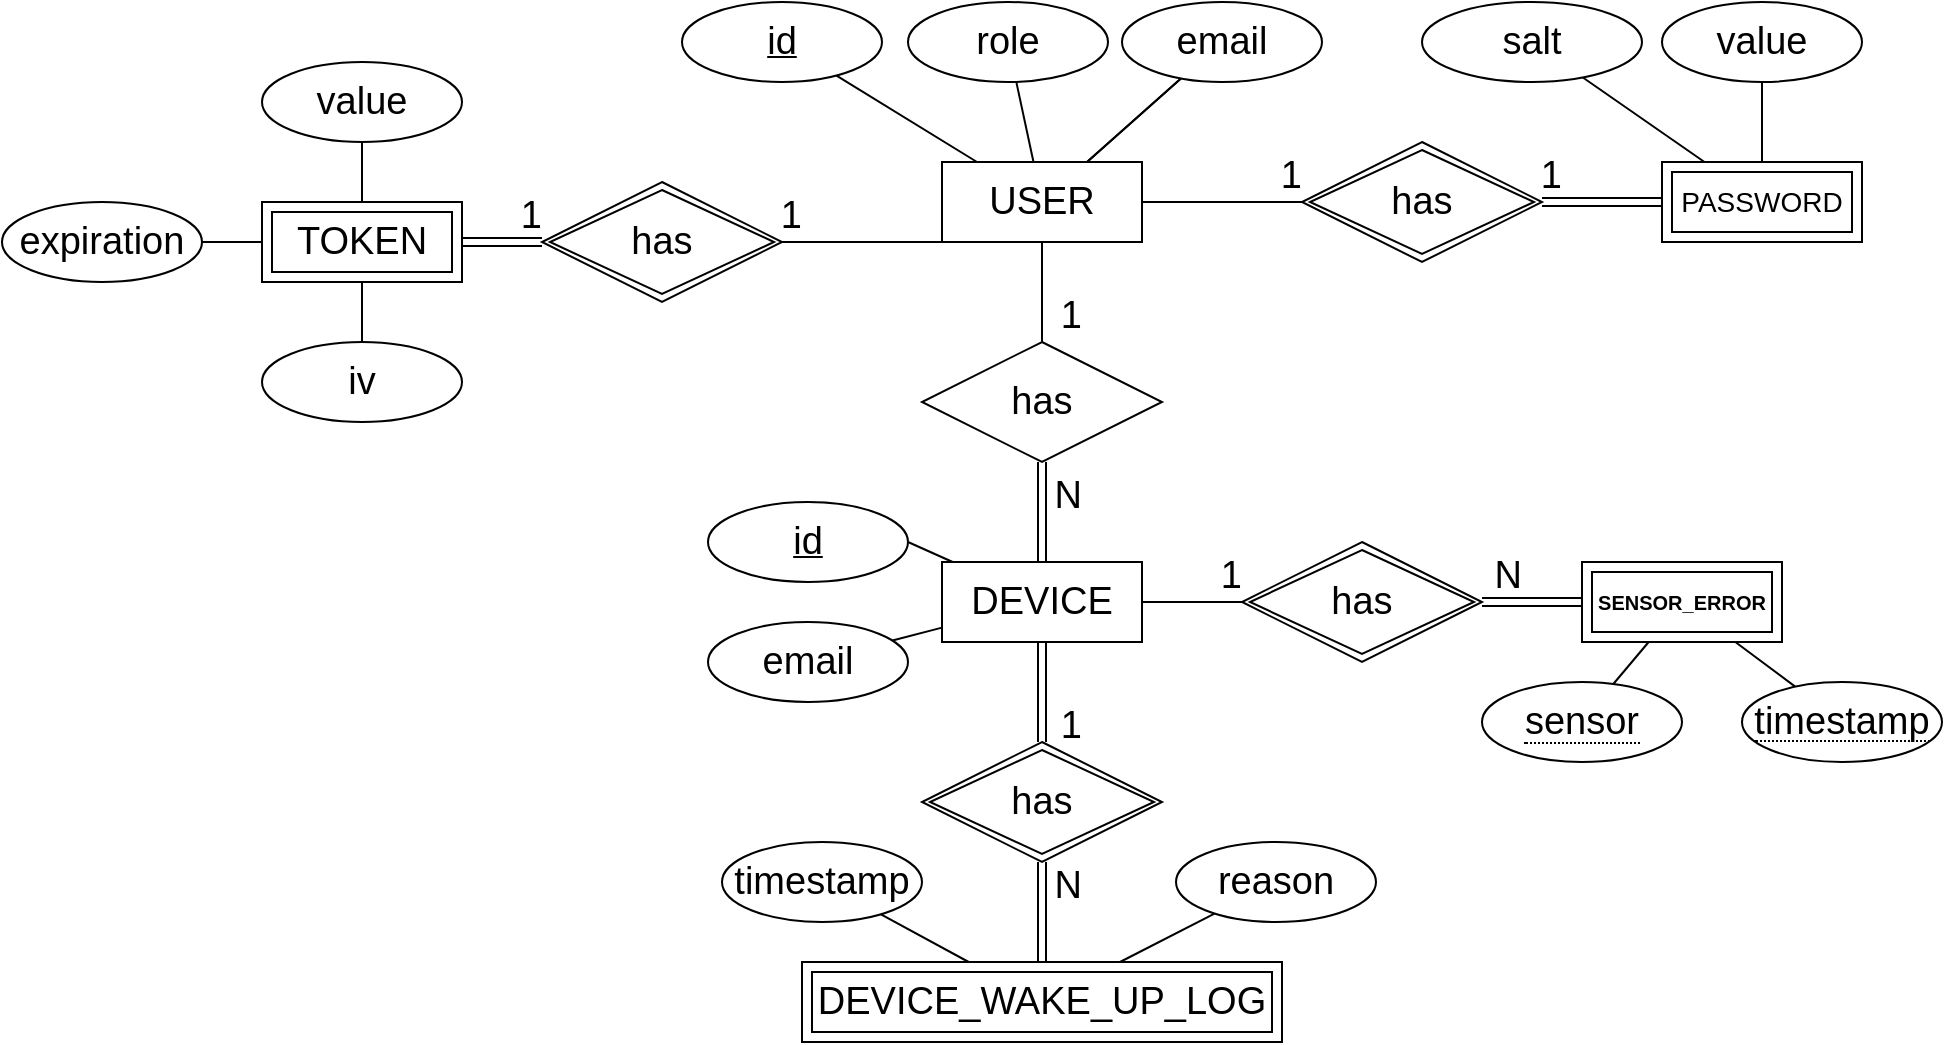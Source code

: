 <mxfile version="21.2.8" type="device">
  <diagram name="Página-1" id="dSMESLf1brXUNQfupKq1">
    <mxGraphModel dx="1771" dy="621" grid="1" gridSize="10" guides="1" tooltips="1" connect="1" arrows="1" fold="1" page="1" pageScale="1" pageWidth="827" pageHeight="1169" math="0" shadow="0">
      <root>
        <mxCell id="0" />
        <mxCell id="1" parent="0" />
        <mxCell id="UeETvZMfSn2D6VsuQUf8-4" value="" style="endArrow=none;html=1;rounded=0;exitX=1;exitY=0.5;exitDx=0;exitDy=0;" parent="1" source="7Dnz9T_1jgGXGvEqVInA-3" target="7Dnz9T_1jgGXGvEqVInA-2" edge="1">
          <mxGeometry relative="1" as="geometry">
            <mxPoint x="317.471" y="470.225" as="sourcePoint" />
            <mxPoint x="344" y="400" as="targetPoint" />
          </mxGeometry>
        </mxCell>
        <mxCell id="UeETvZMfSn2D6VsuQUf8-6" value="" style="endArrow=none;html=1;rounded=0;" parent="1" source="UeETvZMfSn2D6VsuQUf8-8" target="7Dnz9T_1jgGXGvEqVInA-2" edge="1">
          <mxGeometry relative="1" as="geometry">
            <mxPoint x="417.117" y="309.325" as="sourcePoint" />
            <mxPoint x="388.182" y="400" as="targetPoint" />
          </mxGeometry>
        </mxCell>
        <mxCell id="UeETvZMfSn2D6VsuQUf8-8" value="&lt;font style=&quot;font-size: 19px;&quot;&gt;email&lt;/font&gt;" style="ellipse;whiteSpace=wrap;html=1;align=center;" parent="1" vertex="1">
          <mxGeometry x="203" y="390" width="100" height="40" as="geometry" />
        </mxCell>
        <mxCell id="UeETvZMfSn2D6VsuQUf8-17" value="&lt;font style=&quot;font-size: 19px;&quot;&gt;USER&lt;/font&gt;" style="whiteSpace=wrap;html=1;align=center;" parent="1" vertex="1">
          <mxGeometry x="320" y="160" width="100" height="40" as="geometry" />
        </mxCell>
        <mxCell id="UeETvZMfSn2D6VsuQUf8-18" value="&lt;font style=&quot;font-size: 19px;&quot;&gt;id&lt;/font&gt;" style="ellipse;whiteSpace=wrap;html=1;align=center;fontStyle=4;" parent="1" vertex="1">
          <mxGeometry x="190" y="80" width="100" height="40" as="geometry" />
        </mxCell>
        <mxCell id="UeETvZMfSn2D6VsuQUf8-20" value="" style="endArrow=none;html=1;rounded=0;" parent="1" source="UeETvZMfSn2D6VsuQUf8-28" target="UeETvZMfSn2D6VsuQUf8-17" edge="1">
          <mxGeometry relative="1" as="geometry">
            <mxPoint x="236.75" y="48.844" as="sourcePoint" />
            <mxPoint x="284" y="100" as="targetPoint" />
          </mxGeometry>
        </mxCell>
        <mxCell id="UeETvZMfSn2D6VsuQUf8-29" value="" style="endArrow=none;html=1;rounded=0;" parent="1" source="UeETvZMfSn2D6VsuQUf8-28" target="UeETvZMfSn2D6VsuQUf8-17" edge="1">
          <mxGeometry relative="1" as="geometry">
            <mxPoint x="253.908" y="47.565" as="sourcePoint" />
            <mxPoint x="352.727" y="120" as="targetPoint" />
          </mxGeometry>
        </mxCell>
        <mxCell id="UeETvZMfSn2D6VsuQUf8-39" value="" style="endArrow=none;html=1;rounded=0;" parent="1" source="UeETvZMfSn2D6VsuQUf8-17" target="7Dnz9T_1jgGXGvEqVInA-4" edge="1">
          <mxGeometry relative="1" as="geometry">
            <mxPoint x="340" y="240" as="sourcePoint" />
            <mxPoint x="370" y="220" as="targetPoint" />
          </mxGeometry>
        </mxCell>
        <mxCell id="UeETvZMfSn2D6VsuQUf8-40" value="&lt;font style=&quot;font-size: 19px;&quot;&gt;1&lt;/font&gt;" style="resizable=0;html=1;align=right;verticalAlign=bottom;" parent="UeETvZMfSn2D6VsuQUf8-39" connectable="0" vertex="1">
          <mxGeometry x="1" relative="1" as="geometry">
            <mxPoint x="20" as="offset" />
          </mxGeometry>
        </mxCell>
        <mxCell id="DyhMUcyQUTq48QUbvWEY-9" value="&lt;font style=&quot;font-size: 19px;&quot;&gt;1&lt;/font&gt;" style="resizable=0;html=1;align=right;verticalAlign=bottom;" parent="UeETvZMfSn2D6VsuQUf8-39" connectable="0" vertex="1">
          <mxGeometry x="1" relative="1" as="geometry">
            <mxPoint x="20" y="205" as="offset" />
          </mxGeometry>
        </mxCell>
        <mxCell id="ICRj7sYvX1AZ7UVxDgSW-6" value="&lt;font style=&quot;font-size: 19px;&quot;&gt;1&lt;/font&gt;" style="resizable=0;html=1;align=right;verticalAlign=bottom;" parent="UeETvZMfSn2D6VsuQUf8-39" connectable="0" vertex="1">
          <mxGeometry x="1" relative="1" as="geometry">
            <mxPoint x="100" y="130" as="offset" />
          </mxGeometry>
        </mxCell>
        <mxCell id="wCX7dZA46tpv3gmioyC2-9" value="&lt;font style=&quot;font-size: 19px;&quot;&gt;1&lt;/font&gt;" style="resizable=0;html=1;align=right;verticalAlign=bottom;" parent="UeETvZMfSn2D6VsuQUf8-39" connectable="0" vertex="1">
          <mxGeometry x="1" relative="1" as="geometry">
            <mxPoint x="260" y="-70" as="offset" />
          </mxGeometry>
        </mxCell>
        <mxCell id="wCX7dZA46tpv3gmioyC2-10" value="&lt;font style=&quot;font-size: 19px;&quot;&gt;1&lt;/font&gt;" style="resizable=0;html=1;align=right;verticalAlign=bottom;" parent="UeETvZMfSn2D6VsuQUf8-39" connectable="0" vertex="1">
          <mxGeometry x="1" relative="1" as="geometry">
            <mxPoint x="130" y="-70" as="offset" />
          </mxGeometry>
        </mxCell>
        <mxCell id="wCX7dZA46tpv3gmioyC2-17" value="&lt;font style=&quot;font-size: 19px;&quot;&gt;1&lt;/font&gt;" style="resizable=0;html=1;align=right;verticalAlign=bottom;" parent="UeETvZMfSn2D6VsuQUf8-39" connectable="0" vertex="1">
          <mxGeometry x="1" relative="1" as="geometry">
            <mxPoint x="-250" y="-50" as="offset" />
          </mxGeometry>
        </mxCell>
        <mxCell id="wCX7dZA46tpv3gmioyC2-18" value="&lt;font style=&quot;font-size: 19px;&quot;&gt;1&lt;/font&gt;" style="resizable=0;html=1;align=right;verticalAlign=bottom;" parent="UeETvZMfSn2D6VsuQUf8-39" connectable="0" vertex="1">
          <mxGeometry x="1" relative="1" as="geometry">
            <mxPoint x="-120" y="-50" as="offset" />
          </mxGeometry>
        </mxCell>
        <mxCell id="UeETvZMfSn2D6VsuQUf8-41" value="" style="endArrow=none;html=1;rounded=0;shape=link;exitX=0.5;exitY=0;exitDx=0;exitDy=0;" parent="1" source="7Dnz9T_1jgGXGvEqVInA-2" target="7Dnz9T_1jgGXGvEqVInA-4" edge="1">
          <mxGeometry relative="1" as="geometry">
            <mxPoint x="370" y="360" as="sourcePoint" />
            <mxPoint x="370" y="280" as="targetPoint" />
          </mxGeometry>
        </mxCell>
        <mxCell id="UeETvZMfSn2D6VsuQUf8-42" value="&lt;font style=&quot;font-size: 19px;&quot;&gt;N&lt;/font&gt;" style="resizable=0;html=1;align=right;verticalAlign=bottom;" parent="UeETvZMfSn2D6VsuQUf8-41" connectable="0" vertex="1">
          <mxGeometry x="1" relative="1" as="geometry">
            <mxPoint x="20" y="30" as="offset" />
          </mxGeometry>
        </mxCell>
        <mxCell id="9vKTberl2-GkA3S6Uj2w-23" value="&lt;font style=&quot;font-size: 19px;&quot;&gt;N&lt;/font&gt;" style="resizable=0;html=1;align=right;verticalAlign=bottom;" parent="UeETvZMfSn2D6VsuQUf8-41" connectable="0" vertex="1">
          <mxGeometry x="1" relative="1" as="geometry">
            <mxPoint x="240" y="70" as="offset" />
          </mxGeometry>
        </mxCell>
        <mxCell id="DyhMUcyQUTq48QUbvWEY-13" value="&lt;font style=&quot;font-size: 19px;&quot;&gt;N&lt;/font&gt;" style="resizable=0;html=1;align=right;verticalAlign=bottom;" parent="UeETvZMfSn2D6VsuQUf8-41" connectable="0" vertex="1">
          <mxGeometry x="1" relative="1" as="geometry">
            <mxPoint x="20" y="225" as="offset" />
          </mxGeometry>
        </mxCell>
        <mxCell id="9vKTberl2-GkA3S6Uj2w-3" style="edgeStyle=orthogonalEdgeStyle;rounded=0;orthogonalLoop=1;jettySize=auto;html=1;endArrow=none;endFill=0;" parent="1" source="7Dnz9T_1jgGXGvEqVInA-2" target="9vKTberl2-GkA3S6Uj2w-16" edge="1">
          <mxGeometry relative="1" as="geometry">
            <mxPoint x="525" y="380" as="targetPoint" />
          </mxGeometry>
        </mxCell>
        <mxCell id="DyhMUcyQUTq48QUbvWEY-4" style="edgeStyle=orthogonalEdgeStyle;rounded=0;orthogonalLoop=1;jettySize=auto;html=1;endArrow=none;endFill=0;shape=link;" parent="1" source="7Dnz9T_1jgGXGvEqVInA-2" target="DyhMUcyQUTq48QUbvWEY-3" edge="1">
          <mxGeometry relative="1" as="geometry" />
        </mxCell>
        <mxCell id="7Dnz9T_1jgGXGvEqVInA-2" value="&lt;font style=&quot;font-size: 19px;&quot;&gt;DEVICE&lt;/font&gt;" style="whiteSpace=wrap;html=1;align=center;" parent="1" vertex="1">
          <mxGeometry x="320" y="360" width="100" height="40" as="geometry" />
        </mxCell>
        <mxCell id="7Dnz9T_1jgGXGvEqVInA-3" value="&lt;font style=&quot;font-size: 19px;&quot;&gt;id&lt;/font&gt;" style="ellipse;whiteSpace=wrap;html=1;align=center;fontStyle=4;" parent="1" vertex="1">
          <mxGeometry x="203" y="330" width="100" height="40" as="geometry" />
        </mxCell>
        <mxCell id="7Dnz9T_1jgGXGvEqVInA-4" value="&lt;font style=&quot;font-size: 19px;&quot;&gt;has&lt;/font&gt;" style="shape=rhombus;perimeter=rhombusPerimeter;whiteSpace=wrap;html=1;align=center;" parent="1" vertex="1">
          <mxGeometry x="310" y="250" width="120" height="60" as="geometry" />
        </mxCell>
        <mxCell id="9vKTberl2-GkA3S6Uj2w-9" value="" style="endArrow=none;html=1;rounded=0;" parent="1" source="9vKTberl2-GkA3S6Uj2w-18" target="9vKTberl2-GkA3S6Uj2w-14" edge="1">
          <mxGeometry relative="1" as="geometry">
            <mxPoint x="740" y="460" as="sourcePoint" />
            <mxPoint x="799.4" y="400" as="targetPoint" />
          </mxGeometry>
        </mxCell>
        <mxCell id="9vKTberl2-GkA3S6Uj2w-12" value="" style="endArrow=none;html=1;rounded=0;" parent="1" source="9vKTberl2-GkA3S6Uj2w-19" target="9vKTberl2-GkA3S6Uj2w-14" edge="1">
          <mxGeometry relative="1" as="geometry">
            <mxPoint x="914" y="480" as="sourcePoint" />
            <mxPoint x="822" y="400" as="targetPoint" />
          </mxGeometry>
        </mxCell>
        <mxCell id="9vKTberl2-GkA3S6Uj2w-16" value="has" style="shape=rhombus;double=1;perimeter=rhombusPerimeter;whiteSpace=wrap;html=1;align=center;fontSize=19;" parent="1" vertex="1">
          <mxGeometry x="470" y="350" width="120" height="60" as="geometry" />
        </mxCell>
        <mxCell id="9vKTberl2-GkA3S6Uj2w-18" value="&lt;span style=&quot;border-bottom: 1px dotted; font-size: 19px;&quot;&gt;sensor&lt;/span&gt;" style="ellipse;whiteSpace=wrap;html=1;align=center;fontSize=19;" parent="1" vertex="1">
          <mxGeometry x="590" y="420" width="100" height="40" as="geometry" />
        </mxCell>
        <mxCell id="9vKTberl2-GkA3S6Uj2w-19" value="&lt;span style=&quot;border-bottom: 1px dotted&quot;&gt;&lt;font style=&quot;font-size: 19px;&quot;&gt;timestamp&lt;/font&gt;&lt;/span&gt;" style="ellipse;whiteSpace=wrap;html=1;align=center;" parent="1" vertex="1">
          <mxGeometry x="720" y="420" width="100" height="40" as="geometry" />
        </mxCell>
        <mxCell id="DyhMUcyQUTq48QUbvWEY-5" style="edgeStyle=orthogonalEdgeStyle;rounded=0;orthogonalLoop=1;jettySize=auto;html=1;endArrow=none;endFill=0;shape=link;entryX=0.5;entryY=1;entryDx=0;entryDy=0;" parent="1" source="DyhMUcyQUTq48QUbvWEY-1" target="DyhMUcyQUTq48QUbvWEY-3" edge="1">
          <mxGeometry relative="1" as="geometry">
            <mxPoint x="550" y="605" as="targetPoint" />
          </mxGeometry>
        </mxCell>
        <mxCell id="DyhMUcyQUTq48QUbvWEY-1" value="&lt;font style=&quot;font-size: 19px;&quot;&gt;DEVICE_WAKE_UP_LOG&lt;/font&gt;" style="shape=ext;margin=3;double=1;whiteSpace=wrap;html=1;align=center;fontSize=8;fontStyle=0" parent="1" vertex="1">
          <mxGeometry x="250" y="560" width="240" height="40" as="geometry" />
        </mxCell>
        <mxCell id="DyhMUcyQUTq48QUbvWEY-3" value="has" style="shape=rhombus;double=1;perimeter=rhombusPerimeter;whiteSpace=wrap;html=1;align=center;fontSize=19;" parent="1" vertex="1">
          <mxGeometry x="310" y="450" width="120" height="60" as="geometry" />
        </mxCell>
        <mxCell id="DyhMUcyQUTq48QUbvWEY-7" value="" style="endArrow=none;html=1;rounded=0;" parent="1" source="DyhMUcyQUTq48QUbvWEY-8" target="DyhMUcyQUTq48QUbvWEY-1" edge="1">
          <mxGeometry relative="1" as="geometry">
            <mxPoint x="350.137" y="676.694" as="sourcePoint" />
            <mxPoint x="1220" y="635" as="targetPoint" />
          </mxGeometry>
        </mxCell>
        <mxCell id="DyhMUcyQUTq48QUbvWEY-8" value="&lt;span style=&quot;font-size: 19px;&quot;&gt;reason&lt;/span&gt;" style="ellipse;whiteSpace=wrap;html=1;align=center;" parent="1" vertex="1">
          <mxGeometry x="437" y="500" width="100" height="40" as="geometry" />
        </mxCell>
        <mxCell id="DyhMUcyQUTq48QUbvWEY-14" value="timestamp" style="ellipse;whiteSpace=wrap;html=1;align=center;fontSize=19;" parent="1" vertex="1">
          <mxGeometry x="210" y="500" width="100" height="40" as="geometry" />
        </mxCell>
        <mxCell id="DyhMUcyQUTq48QUbvWEY-15" value="" style="endArrow=none;html=1;rounded=0;" parent="1" source="DyhMUcyQUTq48QUbvWEY-14" target="DyhMUcyQUTq48QUbvWEY-1" edge="1">
          <mxGeometry relative="1" as="geometry">
            <mxPoint x="440" y="695" as="sourcePoint" />
            <mxPoint x="440" y="635" as="targetPoint" />
          </mxGeometry>
        </mxCell>
        <mxCell id="ICRj7sYvX1AZ7UVxDgSW-1" value="" style="edgeStyle=orthogonalEdgeStyle;rounded=0;orthogonalLoop=1;jettySize=auto;html=1;shape=link;" parent="1" source="9vKTberl2-GkA3S6Uj2w-16" target="9vKTberl2-GkA3S6Uj2w-14" edge="1">
          <mxGeometry relative="1" as="geometry">
            <mxPoint x="610" y="380" as="sourcePoint" />
            <mxPoint x="749" y="380" as="targetPoint" />
          </mxGeometry>
        </mxCell>
        <mxCell id="9vKTberl2-GkA3S6Uj2w-14" value="SENSOR_ERROR" style="shape=ext;margin=3;double=1;whiteSpace=wrap;html=1;align=center;fontSize=10;fontStyle=1" parent="1" vertex="1">
          <mxGeometry x="640" y="360" width="100" height="40" as="geometry" />
        </mxCell>
        <mxCell id="UeETvZMfSn2D6VsuQUf8-28" value="&lt;font style=&quot;font-size: 19px;&quot;&gt;email&lt;/font&gt;" style="ellipse;whiteSpace=wrap;html=1;align=center;" parent="1" vertex="1">
          <mxGeometry x="410" y="80" width="100" height="40" as="geometry" />
        </mxCell>
        <mxCell id="ICRj7sYvX1AZ7UVxDgSW-8" value="" style="endArrow=none;html=1;rounded=0;" parent="1" source="UeETvZMfSn2D6VsuQUf8-18" target="UeETvZMfSn2D6VsuQUf8-17" edge="1">
          <mxGeometry relative="1" as="geometry">
            <mxPoint x="286" y="154" as="sourcePoint" />
            <mxPoint x="330" y="171" as="targetPoint" />
          </mxGeometry>
        </mxCell>
        <mxCell id="wCX7dZA46tpv3gmioyC2-6" style="edgeStyle=orthogonalEdgeStyle;rounded=0;orthogonalLoop=1;jettySize=auto;html=1;shape=link;" parent="1" source="wCX7dZA46tpv3gmioyC2-4" target="wCX7dZA46tpv3gmioyC2-5" edge="1">
          <mxGeometry relative="1" as="geometry" />
        </mxCell>
        <mxCell id="wCX7dZA46tpv3gmioyC2-4" value="PASSWORD" style="shape=ext;margin=3;double=1;whiteSpace=wrap;html=1;align=center;fontStyle=0;fontSize=14;" parent="1" vertex="1">
          <mxGeometry x="680" y="160" width="100" height="40" as="geometry" />
        </mxCell>
        <mxCell id="wCX7dZA46tpv3gmioyC2-7" style="edgeStyle=orthogonalEdgeStyle;rounded=0;orthogonalLoop=1;jettySize=auto;html=1;endArrow=none;endFill=0;" parent="1" source="wCX7dZA46tpv3gmioyC2-5" target="UeETvZMfSn2D6VsuQUf8-17" edge="1">
          <mxGeometry relative="1" as="geometry" />
        </mxCell>
        <mxCell id="wCX7dZA46tpv3gmioyC2-5" value="has" style="shape=rhombus;double=1;perimeter=rhombusPerimeter;whiteSpace=wrap;html=1;align=center;fontSize=19;" parent="1" vertex="1">
          <mxGeometry x="500" y="150" width="120" height="60" as="geometry" />
        </mxCell>
        <mxCell id="wCX7dZA46tpv3gmioyC2-11" value="&lt;font style=&quot;font-size: 19px;&quot;&gt;value&lt;/font&gt;" style="ellipse;whiteSpace=wrap;html=1;align=center;" parent="1" vertex="1">
          <mxGeometry x="680" y="80" width="100" height="40" as="geometry" />
        </mxCell>
        <mxCell id="wCX7dZA46tpv3gmioyC2-12" value="" style="endArrow=none;html=1;rounded=0;" parent="1" source="wCX7dZA46tpv3gmioyC2-11" target="wCX7dZA46tpv3gmioyC2-4" edge="1">
          <mxGeometry relative="1" as="geometry">
            <mxPoint x="484" y="136" as="sourcePoint" />
            <mxPoint x="419" y="170" as="targetPoint" />
          </mxGeometry>
        </mxCell>
        <mxCell id="wCX7dZA46tpv3gmioyC2-13" value="TOKEN" style="shape=ext;margin=3;double=1;whiteSpace=wrap;html=1;align=center;fontStyle=0;fontSize=19;" parent="1" vertex="1">
          <mxGeometry x="-20" y="180" width="100" height="40" as="geometry" />
        </mxCell>
        <mxCell id="wCX7dZA46tpv3gmioyC2-19" style="edgeStyle=orthogonalEdgeStyle;rounded=0;orthogonalLoop=1;jettySize=auto;html=1;endArrow=none;endFill=0;entryX=0;entryY=1;entryDx=0;entryDy=0;" parent="1" source="wCX7dZA46tpv3gmioyC2-14" target="UeETvZMfSn2D6VsuQUf8-17" edge="1">
          <mxGeometry relative="1" as="geometry">
            <Array as="points">
              <mxPoint x="300" y="200" />
              <mxPoint x="300" y="200" />
            </Array>
          </mxGeometry>
        </mxCell>
        <mxCell id="wCX7dZA46tpv3gmioyC2-14" value="has" style="shape=rhombus;double=1;perimeter=rhombusPerimeter;whiteSpace=wrap;html=1;align=center;fontSize=19;" parent="1" vertex="1">
          <mxGeometry x="120" y="170" width="120" height="60" as="geometry" />
        </mxCell>
        <mxCell id="wCX7dZA46tpv3gmioyC2-15" style="edgeStyle=orthogonalEdgeStyle;rounded=0;orthogonalLoop=1;jettySize=auto;html=1;shape=link;" parent="1" source="wCX7dZA46tpv3gmioyC2-13" target="wCX7dZA46tpv3gmioyC2-14" edge="1">
          <mxGeometry relative="1" as="geometry" />
        </mxCell>
        <mxCell id="wCX7dZA46tpv3gmioyC2-21" value="&lt;font style=&quot;font-size: 19px;&quot;&gt;value&lt;/font&gt;" style="ellipse;whiteSpace=wrap;html=1;align=center;" parent="1" vertex="1">
          <mxGeometry x="-20" y="110" width="100" height="40" as="geometry" />
        </mxCell>
        <mxCell id="wCX7dZA46tpv3gmioyC2-23" value="" style="endArrow=none;html=1;rounded=0;" parent="1" source="wCX7dZA46tpv3gmioyC2-21" target="wCX7dZA46tpv3gmioyC2-13" edge="1">
          <mxGeometry relative="1" as="geometry">
            <mxPoint x="281" y="166" as="sourcePoint" />
            <mxPoint x="330" y="190" as="targetPoint" />
          </mxGeometry>
        </mxCell>
        <mxCell id="wCX7dZA46tpv3gmioyC2-24" value="&lt;font style=&quot;font-size: 19px;&quot;&gt;iv&lt;/font&gt;" style="ellipse;whiteSpace=wrap;html=1;align=center;" parent="1" vertex="1">
          <mxGeometry x="-20" y="250" width="100" height="40" as="geometry" />
        </mxCell>
        <mxCell id="wCX7dZA46tpv3gmioyC2-25" value="" style="endArrow=none;html=1;rounded=0;" parent="1" source="wCX7dZA46tpv3gmioyC2-24" target="wCX7dZA46tpv3gmioyC2-13" edge="1">
          <mxGeometry relative="1" as="geometry">
            <mxPoint x="281" y="306" as="sourcePoint" />
            <mxPoint x="30" y="320" as="targetPoint" />
          </mxGeometry>
        </mxCell>
        <mxCell id="wCX7dZA46tpv3gmioyC2-26" value="" style="endArrow=none;html=1;rounded=0;" parent="1" source="wCX7dZA46tpv3gmioyC2-28" target="wCX7dZA46tpv3gmioyC2-4" edge="1">
          <mxGeometry relative="1" as="geometry">
            <mxPoint x="626.435" y="113.814" as="sourcePoint" />
            <mxPoint x="760" y="160" as="targetPoint" />
          </mxGeometry>
        </mxCell>
        <mxCell id="wCX7dZA46tpv3gmioyC2-28" value="&lt;font style=&quot;font-size: 19px;&quot;&gt;salt&lt;/font&gt;" style="ellipse;whiteSpace=wrap;html=1;align=center;" parent="1" vertex="1">
          <mxGeometry x="560" y="80" width="110" height="40" as="geometry" />
        </mxCell>
        <mxCell id="5SQtx-c-HGJDmrWwnA6b-2" value="&lt;font style=&quot;font-size: 19px;&quot;&gt;role&lt;/font&gt;" style="ellipse;whiteSpace=wrap;html=1;align=center;" parent="1" vertex="1">
          <mxGeometry x="303" y="80" width="100" height="40" as="geometry" />
        </mxCell>
        <mxCell id="5SQtx-c-HGJDmrWwnA6b-3" value="" style="endArrow=none;html=1;rounded=0;" parent="1" source="5SQtx-c-HGJDmrWwnA6b-2" target="UeETvZMfSn2D6VsuQUf8-17" edge="1">
          <mxGeometry relative="1" as="geometry">
            <mxPoint x="302" y="128" as="sourcePoint" />
            <mxPoint x="355" y="170" as="targetPoint" />
          </mxGeometry>
        </mxCell>
        <mxCell id="576NpE8DBNjFL1gZO1Qz-2" value="" style="endArrow=none;html=1;rounded=0;" edge="1" parent="1" source="wCX7dZA46tpv3gmioyC2-13">
          <mxGeometry relative="1" as="geometry">
            <mxPoint x="40" y="160" as="sourcePoint" />
            <mxPoint x="-90" y="200" as="targetPoint" />
          </mxGeometry>
        </mxCell>
        <mxCell id="576NpE8DBNjFL1gZO1Qz-4" value="&lt;font style=&quot;font-size: 19px;&quot;&gt;expiration&lt;/font&gt;" style="ellipse;whiteSpace=wrap;html=1;align=center;" vertex="1" parent="1">
          <mxGeometry x="-150" y="180" width="100" height="40" as="geometry" />
        </mxCell>
      </root>
    </mxGraphModel>
  </diagram>
</mxfile>
